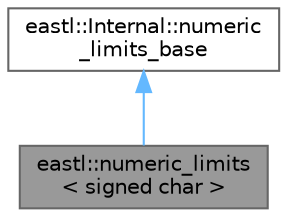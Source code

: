 digraph "eastl::numeric_limits&lt; signed char &gt;"
{
 // LATEX_PDF_SIZE
  bgcolor="transparent";
  edge [fontname=Helvetica,fontsize=10,labelfontname=Helvetica,labelfontsize=10];
  node [fontname=Helvetica,fontsize=10,shape=box,height=0.2,width=0.4];
  Node1 [id="Node000001",label="eastl::numeric_limits\l\< signed char \>",height=0.2,width=0.4,color="gray40", fillcolor="grey60", style="filled", fontcolor="black",tooltip=" "];
  Node2 -> Node1 [id="edge1_Node000001_Node000002",dir="back",color="steelblue1",style="solid",tooltip=" "];
  Node2 [id="Node000002",label="eastl::Internal::numeric\l_limits_base",height=0.2,width=0.4,color="gray40", fillcolor="white", style="filled",URL="$structeastl_1_1_internal_1_1numeric__limits__base.html",tooltip=" "];
}
